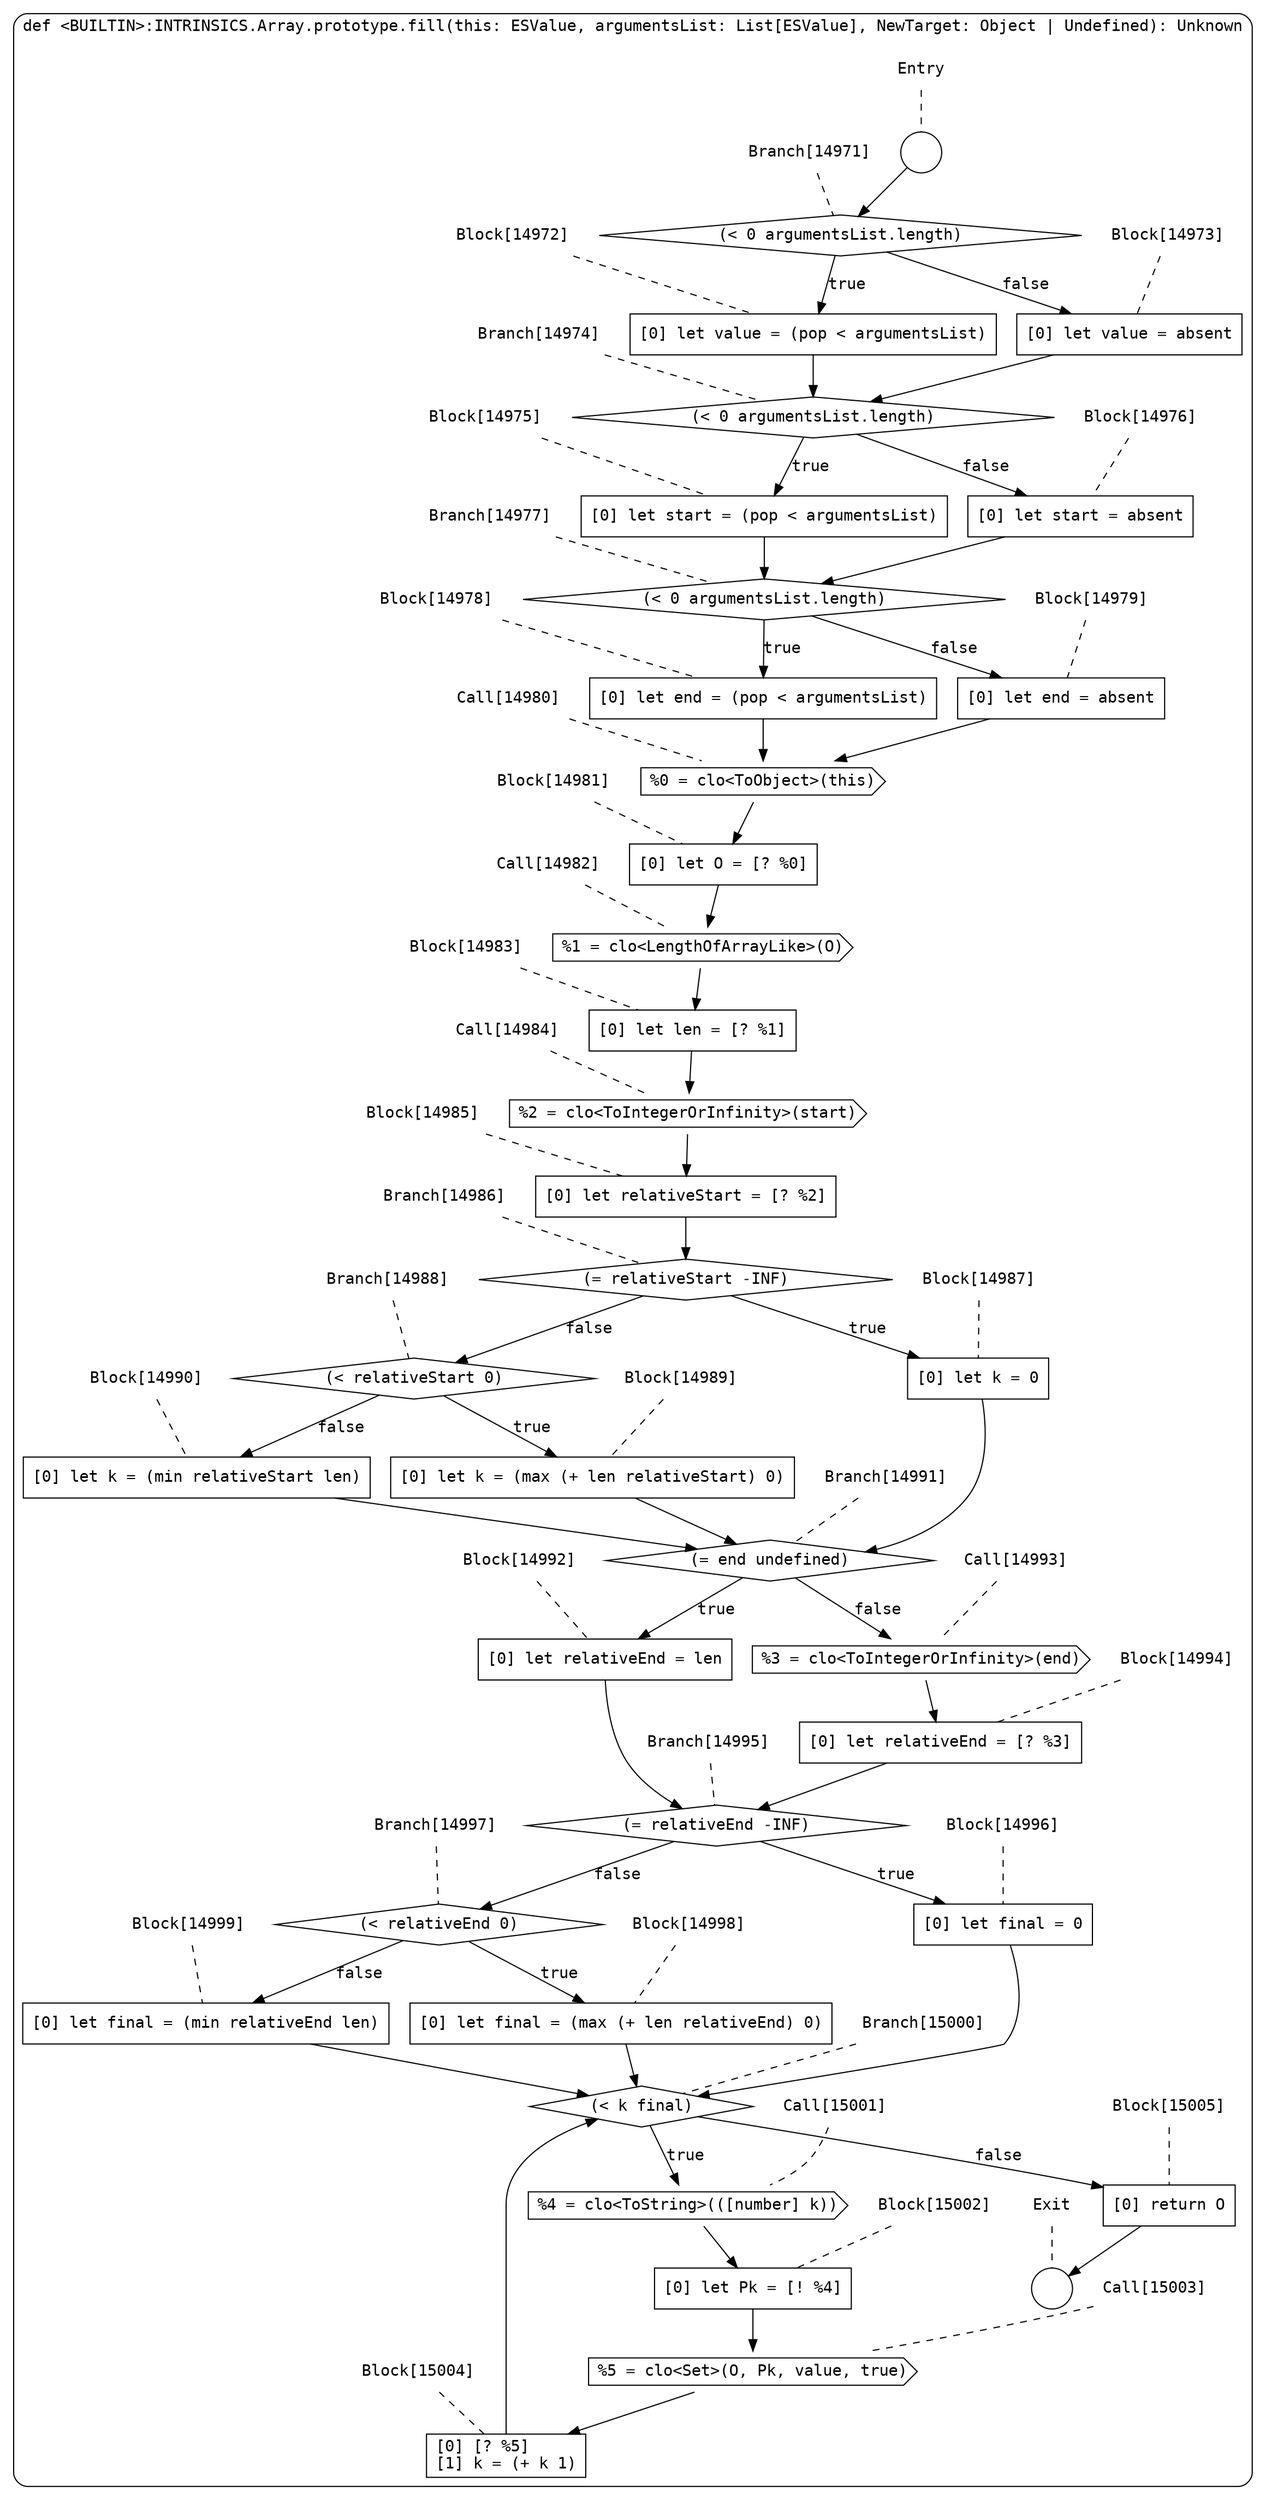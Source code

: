 digraph {
  graph [fontname = "Consolas"]
  node [fontname = "Consolas"]
  edge [fontname = "Consolas"]
  subgraph cluster2350 {
    label = "def <BUILTIN>:INTRINSICS.Array.prototype.fill(this: ESValue, argumentsList: List[ESValue], NewTarget: Object | Undefined): Unknown"
    style = rounded
    cluster2350_entry_name [shape=none, label=<<font color="black">Entry</font>>]
    cluster2350_entry_name -> cluster2350_entry [arrowhead=none, color="black", style=dashed]
    cluster2350_entry [shape=circle label=" " color="black" fillcolor="white" style=filled]
    cluster2350_entry -> node14971 [color="black"]
    cluster2350_exit_name [shape=none, label=<<font color="black">Exit</font>>]
    cluster2350_exit_name -> cluster2350_exit [arrowhead=none, color="black", style=dashed]
    cluster2350_exit [shape=circle label=" " color="black" fillcolor="white" style=filled]
    node14971_name [shape=none, label=<<font color="black">Branch[14971]</font>>]
    node14971_name -> node14971 [arrowhead=none, color="black", style=dashed]
    node14971 [shape=diamond, label=<<font color="black">(&lt; 0 argumentsList.length)</font>> color="black" fillcolor="white", style=filled]
    node14971 -> node14972 [label=<<font color="black">true</font>> color="black"]
    node14971 -> node14973 [label=<<font color="black">false</font>> color="black"]
    node14972_name [shape=none, label=<<font color="black">Block[14972]</font>>]
    node14972_name -> node14972 [arrowhead=none, color="black", style=dashed]
    node14972 [shape=box, label=<<font color="black">[0] let value = (pop &lt; argumentsList)<BR ALIGN="LEFT"/></font>> color="black" fillcolor="white", style=filled]
    node14972 -> node14974 [color="black"]
    node14973_name [shape=none, label=<<font color="black">Block[14973]</font>>]
    node14973_name -> node14973 [arrowhead=none, color="black", style=dashed]
    node14973 [shape=box, label=<<font color="black">[0] let value = absent<BR ALIGN="LEFT"/></font>> color="black" fillcolor="white", style=filled]
    node14973 -> node14974 [color="black"]
    node14974_name [shape=none, label=<<font color="black">Branch[14974]</font>>]
    node14974_name -> node14974 [arrowhead=none, color="black", style=dashed]
    node14974 [shape=diamond, label=<<font color="black">(&lt; 0 argumentsList.length)</font>> color="black" fillcolor="white", style=filled]
    node14974 -> node14975 [label=<<font color="black">true</font>> color="black"]
    node14974 -> node14976 [label=<<font color="black">false</font>> color="black"]
    node14975_name [shape=none, label=<<font color="black">Block[14975]</font>>]
    node14975_name -> node14975 [arrowhead=none, color="black", style=dashed]
    node14975 [shape=box, label=<<font color="black">[0] let start = (pop &lt; argumentsList)<BR ALIGN="LEFT"/></font>> color="black" fillcolor="white", style=filled]
    node14975 -> node14977 [color="black"]
    node14976_name [shape=none, label=<<font color="black">Block[14976]</font>>]
    node14976_name -> node14976 [arrowhead=none, color="black", style=dashed]
    node14976 [shape=box, label=<<font color="black">[0] let start = absent<BR ALIGN="LEFT"/></font>> color="black" fillcolor="white", style=filled]
    node14976 -> node14977 [color="black"]
    node14977_name [shape=none, label=<<font color="black">Branch[14977]</font>>]
    node14977_name -> node14977 [arrowhead=none, color="black", style=dashed]
    node14977 [shape=diamond, label=<<font color="black">(&lt; 0 argumentsList.length)</font>> color="black" fillcolor="white", style=filled]
    node14977 -> node14978 [label=<<font color="black">true</font>> color="black"]
    node14977 -> node14979 [label=<<font color="black">false</font>> color="black"]
    node14978_name [shape=none, label=<<font color="black">Block[14978]</font>>]
    node14978_name -> node14978 [arrowhead=none, color="black", style=dashed]
    node14978 [shape=box, label=<<font color="black">[0] let end = (pop &lt; argumentsList)<BR ALIGN="LEFT"/></font>> color="black" fillcolor="white", style=filled]
    node14978 -> node14980 [color="black"]
    node14979_name [shape=none, label=<<font color="black">Block[14979]</font>>]
    node14979_name -> node14979 [arrowhead=none, color="black", style=dashed]
    node14979 [shape=box, label=<<font color="black">[0] let end = absent<BR ALIGN="LEFT"/></font>> color="black" fillcolor="white", style=filled]
    node14979 -> node14980 [color="black"]
    node14980_name [shape=none, label=<<font color="black">Call[14980]</font>>]
    node14980_name -> node14980 [arrowhead=none, color="black", style=dashed]
    node14980 [shape=cds, label=<<font color="black">%0 = clo&lt;ToObject&gt;(this)</font>> color="black" fillcolor="white", style=filled]
    node14980 -> node14981 [color="black"]
    node14981_name [shape=none, label=<<font color="black">Block[14981]</font>>]
    node14981_name -> node14981 [arrowhead=none, color="black", style=dashed]
    node14981 [shape=box, label=<<font color="black">[0] let O = [? %0]<BR ALIGN="LEFT"/></font>> color="black" fillcolor="white", style=filled]
    node14981 -> node14982 [color="black"]
    node14982_name [shape=none, label=<<font color="black">Call[14982]</font>>]
    node14982_name -> node14982 [arrowhead=none, color="black", style=dashed]
    node14982 [shape=cds, label=<<font color="black">%1 = clo&lt;LengthOfArrayLike&gt;(O)</font>> color="black" fillcolor="white", style=filled]
    node14982 -> node14983 [color="black"]
    node14983_name [shape=none, label=<<font color="black">Block[14983]</font>>]
    node14983_name -> node14983 [arrowhead=none, color="black", style=dashed]
    node14983 [shape=box, label=<<font color="black">[0] let len = [? %1]<BR ALIGN="LEFT"/></font>> color="black" fillcolor="white", style=filled]
    node14983 -> node14984 [color="black"]
    node14984_name [shape=none, label=<<font color="black">Call[14984]</font>>]
    node14984_name -> node14984 [arrowhead=none, color="black", style=dashed]
    node14984 [shape=cds, label=<<font color="black">%2 = clo&lt;ToIntegerOrInfinity&gt;(start)</font>> color="black" fillcolor="white", style=filled]
    node14984 -> node14985 [color="black"]
    node14985_name [shape=none, label=<<font color="black">Block[14985]</font>>]
    node14985_name -> node14985 [arrowhead=none, color="black", style=dashed]
    node14985 [shape=box, label=<<font color="black">[0] let relativeStart = [? %2]<BR ALIGN="LEFT"/></font>> color="black" fillcolor="white", style=filled]
    node14985 -> node14986 [color="black"]
    node14986_name [shape=none, label=<<font color="black">Branch[14986]</font>>]
    node14986_name -> node14986 [arrowhead=none, color="black", style=dashed]
    node14986 [shape=diamond, label=<<font color="black">(= relativeStart -INF)</font>> color="black" fillcolor="white", style=filled]
    node14986 -> node14987 [label=<<font color="black">true</font>> color="black"]
    node14986 -> node14988 [label=<<font color="black">false</font>> color="black"]
    node14987_name [shape=none, label=<<font color="black">Block[14987]</font>>]
    node14987_name -> node14987 [arrowhead=none, color="black", style=dashed]
    node14987 [shape=box, label=<<font color="black">[0] let k = 0<BR ALIGN="LEFT"/></font>> color="black" fillcolor="white", style=filled]
    node14987 -> node14991 [color="black"]
    node14988_name [shape=none, label=<<font color="black">Branch[14988]</font>>]
    node14988_name -> node14988 [arrowhead=none, color="black", style=dashed]
    node14988 [shape=diamond, label=<<font color="black">(&lt; relativeStart 0)</font>> color="black" fillcolor="white", style=filled]
    node14988 -> node14989 [label=<<font color="black">true</font>> color="black"]
    node14988 -> node14990 [label=<<font color="black">false</font>> color="black"]
    node14991_name [shape=none, label=<<font color="black">Branch[14991]</font>>]
    node14991_name -> node14991 [arrowhead=none, color="black", style=dashed]
    node14991 [shape=diamond, label=<<font color="black">(= end undefined)</font>> color="black" fillcolor="white", style=filled]
    node14991 -> node14992 [label=<<font color="black">true</font>> color="black"]
    node14991 -> node14993 [label=<<font color="black">false</font>> color="black"]
    node14989_name [shape=none, label=<<font color="black">Block[14989]</font>>]
    node14989_name -> node14989 [arrowhead=none, color="black", style=dashed]
    node14989 [shape=box, label=<<font color="black">[0] let k = (max (+ len relativeStart) 0)<BR ALIGN="LEFT"/></font>> color="black" fillcolor="white", style=filled]
    node14989 -> node14991 [color="black"]
    node14990_name [shape=none, label=<<font color="black">Block[14990]</font>>]
    node14990_name -> node14990 [arrowhead=none, color="black", style=dashed]
    node14990 [shape=box, label=<<font color="black">[0] let k = (min relativeStart len)<BR ALIGN="LEFT"/></font>> color="black" fillcolor="white", style=filled]
    node14990 -> node14991 [color="black"]
    node14992_name [shape=none, label=<<font color="black">Block[14992]</font>>]
    node14992_name -> node14992 [arrowhead=none, color="black", style=dashed]
    node14992 [shape=box, label=<<font color="black">[0] let relativeEnd = len<BR ALIGN="LEFT"/></font>> color="black" fillcolor="white", style=filled]
    node14992 -> node14995 [color="black"]
    node14993_name [shape=none, label=<<font color="black">Call[14993]</font>>]
    node14993_name -> node14993 [arrowhead=none, color="black", style=dashed]
    node14993 [shape=cds, label=<<font color="black">%3 = clo&lt;ToIntegerOrInfinity&gt;(end)</font>> color="black" fillcolor="white", style=filled]
    node14993 -> node14994 [color="black"]
    node14995_name [shape=none, label=<<font color="black">Branch[14995]</font>>]
    node14995_name -> node14995 [arrowhead=none, color="black", style=dashed]
    node14995 [shape=diamond, label=<<font color="black">(= relativeEnd -INF)</font>> color="black" fillcolor="white", style=filled]
    node14995 -> node14996 [label=<<font color="black">true</font>> color="black"]
    node14995 -> node14997 [label=<<font color="black">false</font>> color="black"]
    node14994_name [shape=none, label=<<font color="black">Block[14994]</font>>]
    node14994_name -> node14994 [arrowhead=none, color="black", style=dashed]
    node14994 [shape=box, label=<<font color="black">[0] let relativeEnd = [? %3]<BR ALIGN="LEFT"/></font>> color="black" fillcolor="white", style=filled]
    node14994 -> node14995 [color="black"]
    node14996_name [shape=none, label=<<font color="black">Block[14996]</font>>]
    node14996_name -> node14996 [arrowhead=none, color="black", style=dashed]
    node14996 [shape=box, label=<<font color="black">[0] let final = 0<BR ALIGN="LEFT"/></font>> color="black" fillcolor="white", style=filled]
    node14996 -> node15000 [color="black"]
    node14997_name [shape=none, label=<<font color="black">Branch[14997]</font>>]
    node14997_name -> node14997 [arrowhead=none, color="black", style=dashed]
    node14997 [shape=diamond, label=<<font color="black">(&lt; relativeEnd 0)</font>> color="black" fillcolor="white", style=filled]
    node14997 -> node14998 [label=<<font color="black">true</font>> color="black"]
    node14997 -> node14999 [label=<<font color="black">false</font>> color="black"]
    node15000_name [shape=none, label=<<font color="black">Branch[15000]</font>>]
    node15000_name -> node15000 [arrowhead=none, color="black", style=dashed]
    node15000 [shape=diamond, label=<<font color="black">(&lt; k final)</font>> color="black" fillcolor="white", style=filled]
    node15000 -> node15001 [label=<<font color="black">true</font>> color="black"]
    node15000 -> node15005 [label=<<font color="black">false</font>> color="black"]
    node14998_name [shape=none, label=<<font color="black">Block[14998]</font>>]
    node14998_name -> node14998 [arrowhead=none, color="black", style=dashed]
    node14998 [shape=box, label=<<font color="black">[0] let final = (max (+ len relativeEnd) 0)<BR ALIGN="LEFT"/></font>> color="black" fillcolor="white", style=filled]
    node14998 -> node15000 [color="black"]
    node14999_name [shape=none, label=<<font color="black">Block[14999]</font>>]
    node14999_name -> node14999 [arrowhead=none, color="black", style=dashed]
    node14999 [shape=box, label=<<font color="black">[0] let final = (min relativeEnd len)<BR ALIGN="LEFT"/></font>> color="black" fillcolor="white", style=filled]
    node14999 -> node15000 [color="black"]
    node15001_name [shape=none, label=<<font color="black">Call[15001]</font>>]
    node15001_name -> node15001 [arrowhead=none, color="black", style=dashed]
    node15001 [shape=cds, label=<<font color="black">%4 = clo&lt;ToString&gt;(([number] k))</font>> color="black" fillcolor="white", style=filled]
    node15001 -> node15002 [color="black"]
    node15005_name [shape=none, label=<<font color="black">Block[15005]</font>>]
    node15005_name -> node15005 [arrowhead=none, color="black", style=dashed]
    node15005 [shape=box, label=<<font color="black">[0] return O<BR ALIGN="LEFT"/></font>> color="black" fillcolor="white", style=filled]
    node15005 -> cluster2350_exit [color="black"]
    node15002_name [shape=none, label=<<font color="black">Block[15002]</font>>]
    node15002_name -> node15002 [arrowhead=none, color="black", style=dashed]
    node15002 [shape=box, label=<<font color="black">[0] let Pk = [! %4]<BR ALIGN="LEFT"/></font>> color="black" fillcolor="white", style=filled]
    node15002 -> node15003 [color="black"]
    node15003_name [shape=none, label=<<font color="black">Call[15003]</font>>]
    node15003_name -> node15003 [arrowhead=none, color="black", style=dashed]
    node15003 [shape=cds, label=<<font color="black">%5 = clo&lt;Set&gt;(O, Pk, value, true)</font>> color="black" fillcolor="white", style=filled]
    node15003 -> node15004 [color="black"]
    node15004_name [shape=none, label=<<font color="black">Block[15004]</font>>]
    node15004_name -> node15004 [arrowhead=none, color="black", style=dashed]
    node15004 [shape=box, label=<<font color="black">[0] [? %5]<BR ALIGN="LEFT"/>[1] k = (+ k 1)<BR ALIGN="LEFT"/></font>> color="black" fillcolor="white", style=filled]
    node15004 -> node15000 [color="black"]
  }
}